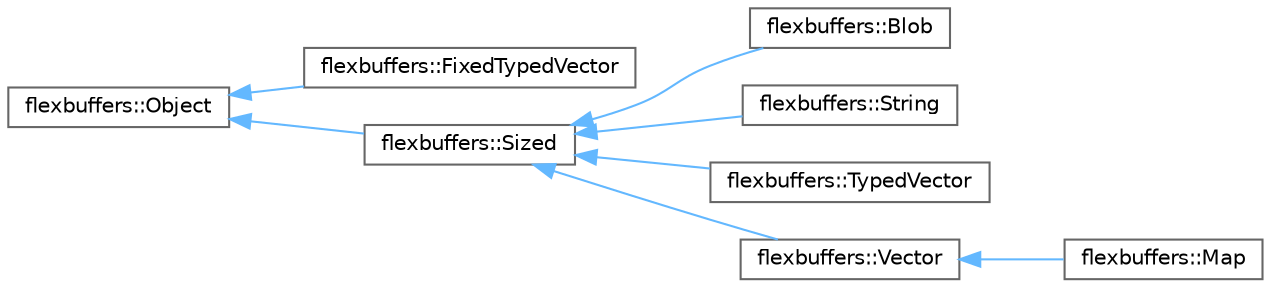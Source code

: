 digraph "Graphical Class Hierarchy"
{
 // LATEX_PDF_SIZE
  bgcolor="transparent";
  edge [fontname=Helvetica,fontsize=10,labelfontname=Helvetica,labelfontsize=10];
  node [fontname=Helvetica,fontsize=10,shape=box,height=0.2,width=0.4];
  rankdir="LR";
  Node0 [id="Node000000",label="flexbuffers::Object",height=0.2,width=0.4,color="grey40", fillcolor="white", style="filled",URL="$classflexbuffers_1_1Object.html",tooltip=" "];
  Node0 -> Node1 [id="edge135_Node000000_Node000001",dir="back",color="steelblue1",style="solid",tooltip=" "];
  Node1 [id="Node000001",label="flexbuffers::FixedTypedVector",height=0.2,width=0.4,color="grey40", fillcolor="white", style="filled",URL="$classflexbuffers_1_1FixedTypedVector.html",tooltip=" "];
  Node0 -> Node2 [id="edge136_Node000000_Node000002",dir="back",color="steelblue1",style="solid",tooltip=" "];
  Node2 [id="Node000002",label="flexbuffers::Sized",height=0.2,width=0.4,color="grey40", fillcolor="white", style="filled",URL="$classflexbuffers_1_1Sized.html",tooltip=" "];
  Node2 -> Node3 [id="edge137_Node000002_Node000003",dir="back",color="steelblue1",style="solid",tooltip=" "];
  Node3 [id="Node000003",label="flexbuffers::Blob",height=0.2,width=0.4,color="grey40", fillcolor="white", style="filled",URL="$classflexbuffers_1_1Blob.html",tooltip=" "];
  Node2 -> Node4 [id="edge138_Node000002_Node000004",dir="back",color="steelblue1",style="solid",tooltip=" "];
  Node4 [id="Node000004",label="flexbuffers::String",height=0.2,width=0.4,color="grey40", fillcolor="white", style="filled",URL="$classflexbuffers_1_1String.html",tooltip=" "];
  Node2 -> Node5 [id="edge139_Node000002_Node000005",dir="back",color="steelblue1",style="solid",tooltip=" "];
  Node5 [id="Node000005",label="flexbuffers::TypedVector",height=0.2,width=0.4,color="grey40", fillcolor="white", style="filled",URL="$classflexbuffers_1_1TypedVector.html",tooltip=" "];
  Node2 -> Node6 [id="edge140_Node000002_Node000006",dir="back",color="steelblue1",style="solid",tooltip=" "];
  Node6 [id="Node000006",label="flexbuffers::Vector",height=0.2,width=0.4,color="grey40", fillcolor="white", style="filled",URL="$classflexbuffers_1_1Vector.html",tooltip=" "];
  Node6 -> Node7 [id="edge141_Node000006_Node000007",dir="back",color="steelblue1",style="solid",tooltip=" "];
  Node7 [id="Node000007",label="flexbuffers::Map",height=0.2,width=0.4,color="grey40", fillcolor="white", style="filled",URL="$classflexbuffers_1_1Map.html",tooltip=" "];
}
